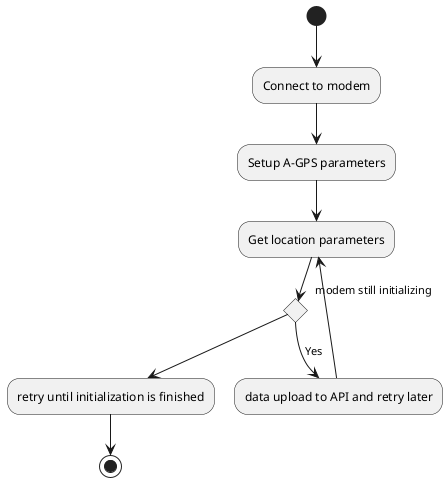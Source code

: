 @startuml
(*)  --> "Connect to modem"
"Connect to modem" --> "Setup A-GPS parameters"
"Setup A-GPS parameters" --> "Get location parameters"
If "modem still initializing" then
--> [Yes] "data upload to API and retry later"
--> "Get location parameters"
else
--> "retry until initialization is finished"
Endif
-->(*)
@enduml